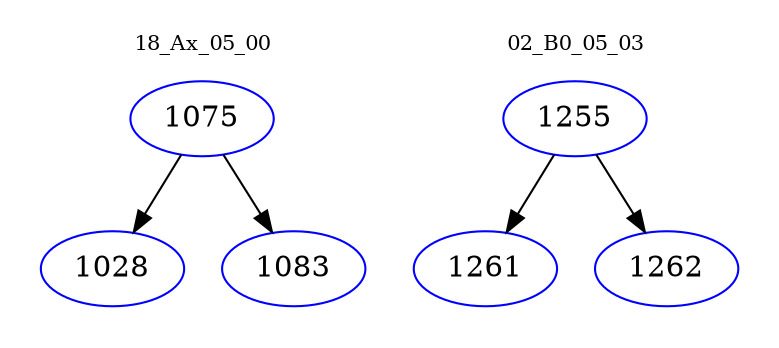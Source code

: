 digraph{
subgraph cluster_0 {
color = white
label = "18_Ax_05_00";
fontsize=10;
T0_1075 [label="1075", color="blue"]
T0_1075 -> T0_1028 [color="black"]
T0_1028 [label="1028", color="blue"]
T0_1075 -> T0_1083 [color="black"]
T0_1083 [label="1083", color="blue"]
}
subgraph cluster_1 {
color = white
label = "02_B0_05_03";
fontsize=10;
T1_1255 [label="1255", color="blue"]
T1_1255 -> T1_1261 [color="black"]
T1_1261 [label="1261", color="blue"]
T1_1255 -> T1_1262 [color="black"]
T1_1262 [label="1262", color="blue"]
}
}
